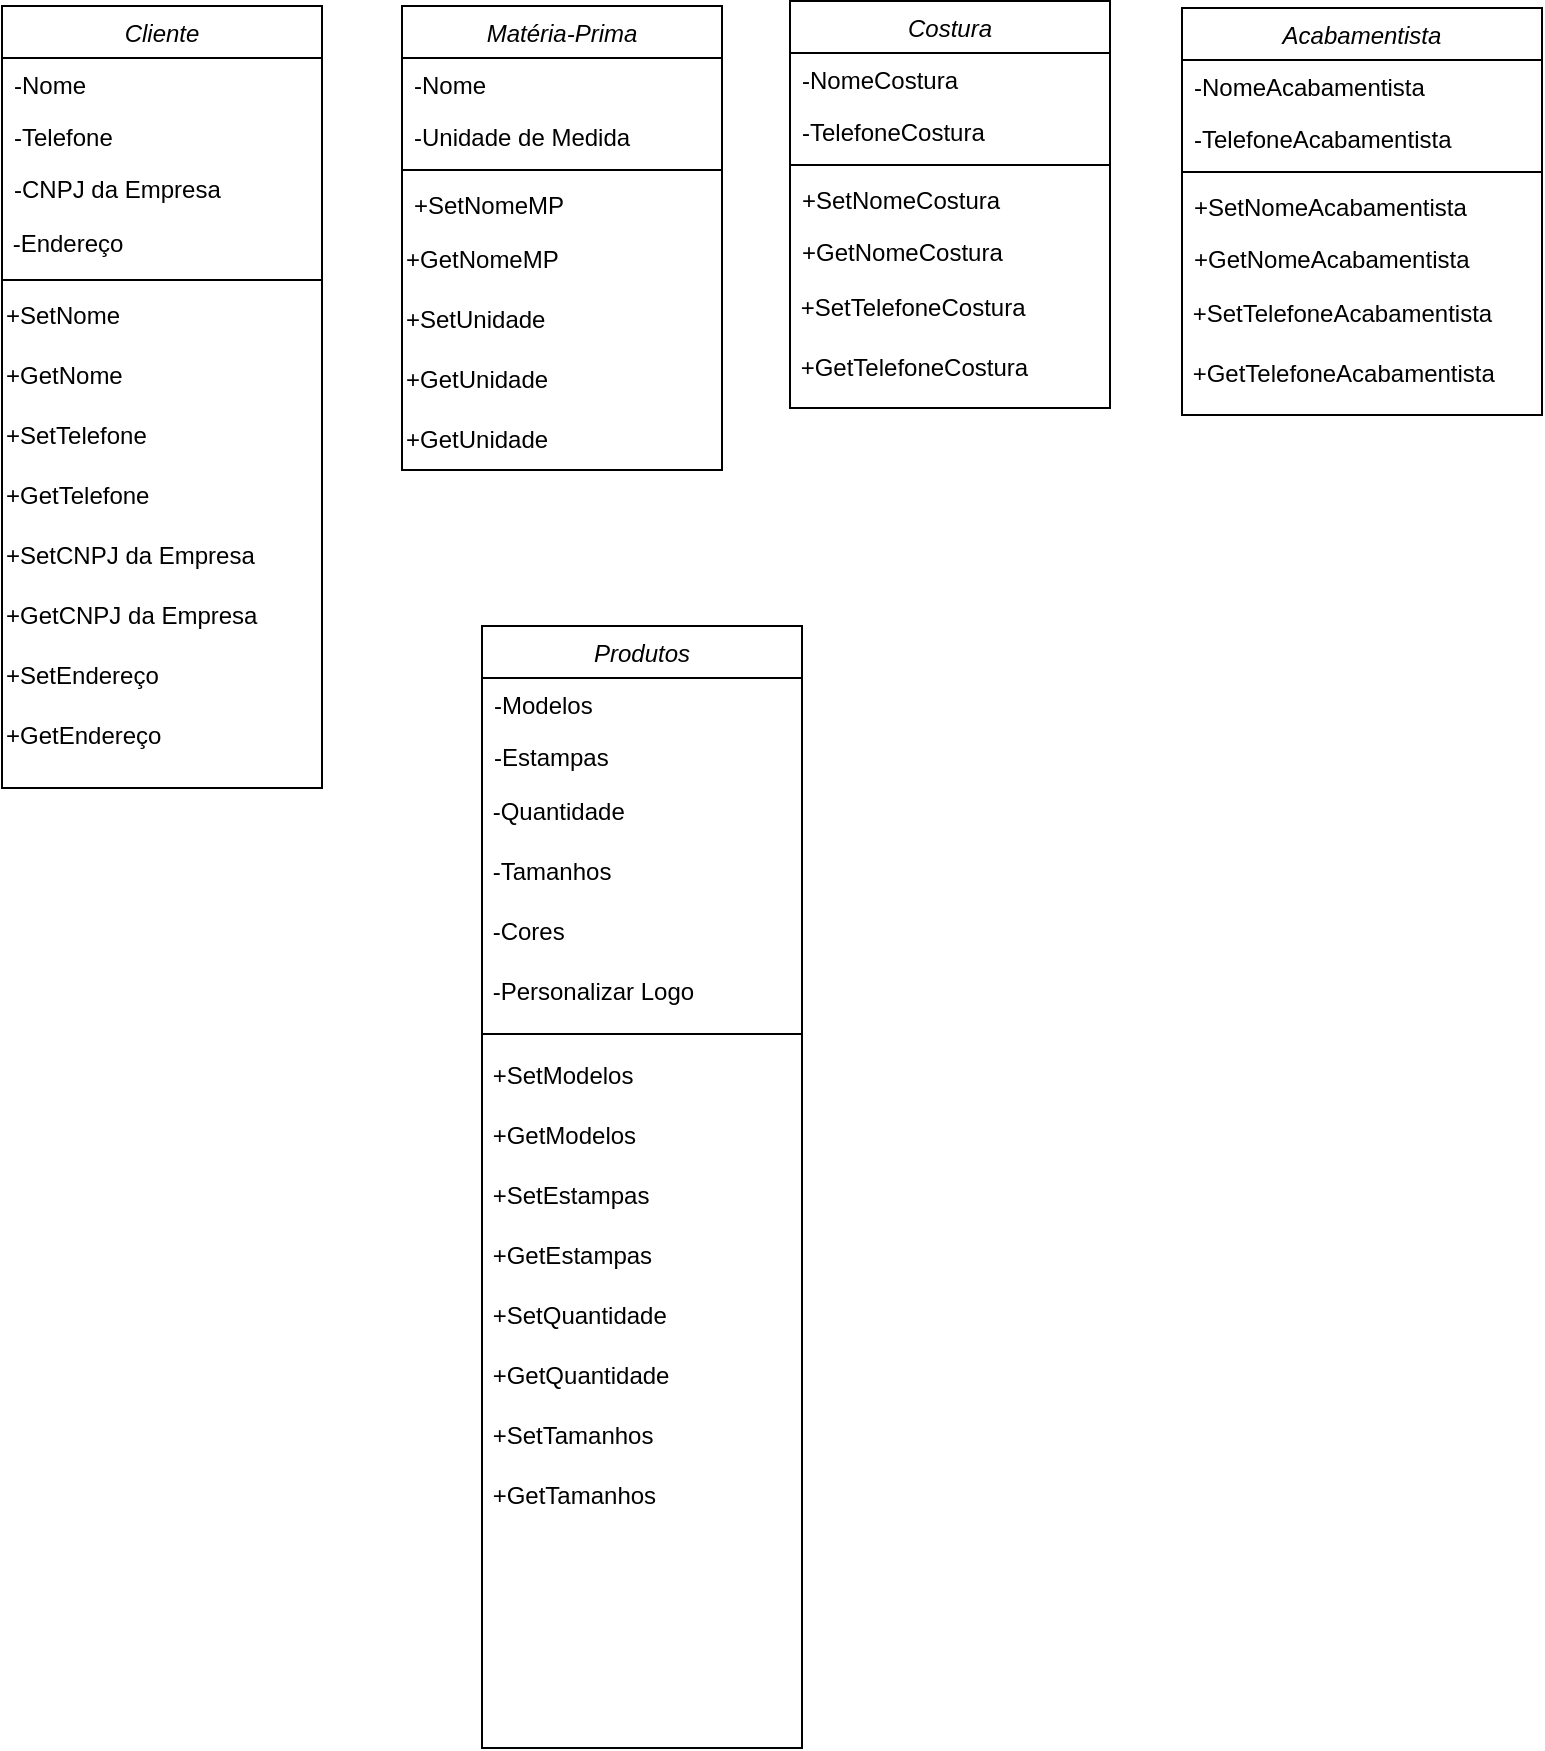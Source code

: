 <mxfile version="24.5.4" type="device">
  <diagram id="C5RBs43oDa-KdzZeNtuy" name="Page-1">
    <mxGraphModel dx="1434" dy="782" grid="1" gridSize="10" guides="1" tooltips="1" connect="1" arrows="1" fold="1" page="1" pageScale="1" pageWidth="827" pageHeight="1169" math="0" shadow="0">
      <root>
        <mxCell id="WIyWlLk6GJQsqaUBKTNV-0" />
        <mxCell id="WIyWlLk6GJQsqaUBKTNV-1" parent="WIyWlLk6GJQsqaUBKTNV-0" />
        <mxCell id="zkfFHV4jXpPFQw0GAbJ--0" value="Cliente" style="swimlane;fontStyle=2;align=center;verticalAlign=top;childLayout=stackLayout;horizontal=1;startSize=26;horizontalStack=0;resizeParent=1;resizeLast=0;collapsible=1;marginBottom=0;rounded=0;shadow=0;strokeWidth=1;" parent="WIyWlLk6GJQsqaUBKTNV-1" vertex="1">
          <mxGeometry x="20" y="159" width="160" height="391" as="geometry">
            <mxRectangle x="230" y="140" width="160" height="26" as="alternateBounds" />
          </mxGeometry>
        </mxCell>
        <mxCell id="zkfFHV4jXpPFQw0GAbJ--1" value="-Nome" style="text;align=left;verticalAlign=top;spacingLeft=4;spacingRight=4;overflow=hidden;rotatable=0;points=[[0,0.5],[1,0.5]];portConstraint=eastwest;" parent="zkfFHV4jXpPFQw0GAbJ--0" vertex="1">
          <mxGeometry y="26" width="160" height="26" as="geometry" />
        </mxCell>
        <mxCell id="zkfFHV4jXpPFQw0GAbJ--2" value="-Telefone" style="text;align=left;verticalAlign=top;spacingLeft=4;spacingRight=4;overflow=hidden;rotatable=0;points=[[0,0.5],[1,0.5]];portConstraint=eastwest;rounded=0;shadow=0;html=0;" parent="zkfFHV4jXpPFQw0GAbJ--0" vertex="1">
          <mxGeometry y="52" width="160" height="26" as="geometry" />
        </mxCell>
        <mxCell id="zkfFHV4jXpPFQw0GAbJ--3" value="-CNPJ da Empresa" style="text;align=left;verticalAlign=top;spacingLeft=4;spacingRight=4;overflow=hidden;rotatable=0;points=[[0,0.5],[1,0.5]];portConstraint=eastwest;rounded=0;shadow=0;html=0;" parent="zkfFHV4jXpPFQw0GAbJ--0" vertex="1">
          <mxGeometry y="78" width="160" height="26" as="geometry" />
        </mxCell>
        <mxCell id="NJDplPNUR33pmezx8VwC-5" value="&amp;nbsp;-Endereço" style="text;html=1;align=left;verticalAlign=middle;resizable=0;points=[];autosize=1;strokeColor=none;fillColor=none;" vertex="1" parent="zkfFHV4jXpPFQw0GAbJ--0">
          <mxGeometry y="104" width="160" height="30" as="geometry" />
        </mxCell>
        <mxCell id="zkfFHV4jXpPFQw0GAbJ--4" value="" style="line;html=1;strokeWidth=1;align=left;verticalAlign=middle;spacingTop=-1;spacingLeft=3;spacingRight=3;rotatable=0;labelPosition=right;points=[];portConstraint=eastwest;" parent="zkfFHV4jXpPFQw0GAbJ--0" vertex="1">
          <mxGeometry y="134" width="160" height="6" as="geometry" />
        </mxCell>
        <mxCell id="NJDplPNUR33pmezx8VwC-7" value="+SetNome" style="text;html=1;align=left;verticalAlign=middle;resizable=0;points=[];autosize=1;strokeColor=none;fillColor=none;" vertex="1" parent="zkfFHV4jXpPFQw0GAbJ--0">
          <mxGeometry y="140" width="160" height="30" as="geometry" />
        </mxCell>
        <mxCell id="NJDplPNUR33pmezx8VwC-8" value="+GetNome" style="text;html=1;align=left;verticalAlign=middle;resizable=0;points=[];autosize=1;strokeColor=none;fillColor=none;" vertex="1" parent="zkfFHV4jXpPFQw0GAbJ--0">
          <mxGeometry y="170" width="160" height="30" as="geometry" />
        </mxCell>
        <mxCell id="NJDplPNUR33pmezx8VwC-9" value="+SetTelefone" style="text;html=1;align=left;verticalAlign=middle;resizable=0;points=[];autosize=1;strokeColor=none;fillColor=none;" vertex="1" parent="zkfFHV4jXpPFQw0GAbJ--0">
          <mxGeometry y="200" width="160" height="30" as="geometry" />
        </mxCell>
        <mxCell id="NJDplPNUR33pmezx8VwC-10" value="+GetTelefone" style="text;html=1;align=left;verticalAlign=middle;resizable=0;points=[];autosize=1;strokeColor=none;fillColor=none;" vertex="1" parent="zkfFHV4jXpPFQw0GAbJ--0">
          <mxGeometry y="230" width="160" height="30" as="geometry" />
        </mxCell>
        <mxCell id="NJDplPNUR33pmezx8VwC-11" value="+SetCNPJ da Empresa" style="text;html=1;align=left;verticalAlign=middle;resizable=0;points=[];autosize=1;strokeColor=none;fillColor=none;" vertex="1" parent="zkfFHV4jXpPFQw0GAbJ--0">
          <mxGeometry y="260" width="160" height="30" as="geometry" />
        </mxCell>
        <mxCell id="NJDplPNUR33pmezx8VwC-12" value="+GetCNPJ da Empresa" style="text;html=1;align=left;verticalAlign=middle;resizable=0;points=[];autosize=1;strokeColor=none;fillColor=none;" vertex="1" parent="zkfFHV4jXpPFQw0GAbJ--0">
          <mxGeometry y="290" width="160" height="30" as="geometry" />
        </mxCell>
        <mxCell id="NJDplPNUR33pmezx8VwC-13" value="+SetEndereço" style="text;html=1;align=left;verticalAlign=middle;resizable=0;points=[];autosize=1;strokeColor=none;fillColor=none;" vertex="1" parent="zkfFHV4jXpPFQw0GAbJ--0">
          <mxGeometry y="320" width="160" height="30" as="geometry" />
        </mxCell>
        <mxCell id="NJDplPNUR33pmezx8VwC-14" value="+GetEndereço" style="text;html=1;align=left;verticalAlign=middle;resizable=0;points=[];autosize=1;strokeColor=none;fillColor=none;" vertex="1" parent="zkfFHV4jXpPFQw0GAbJ--0">
          <mxGeometry y="350" width="160" height="30" as="geometry" />
        </mxCell>
        <mxCell id="zkfFHV4jXpPFQw0GAbJ--6" value="Matéria-Prima" style="swimlane;fontStyle=2;align=center;verticalAlign=top;childLayout=stackLayout;horizontal=1;startSize=26;horizontalStack=0;resizeParent=1;resizeLast=0;collapsible=1;marginBottom=0;rounded=0;shadow=0;strokeWidth=1;" parent="WIyWlLk6GJQsqaUBKTNV-1" vertex="1">
          <mxGeometry x="220" y="159" width="160" height="232" as="geometry">
            <mxRectangle x="130" y="380" width="160" height="26" as="alternateBounds" />
          </mxGeometry>
        </mxCell>
        <mxCell id="zkfFHV4jXpPFQw0GAbJ--7" value="-Nome" style="text;align=left;verticalAlign=top;spacingLeft=4;spacingRight=4;overflow=hidden;rotatable=0;points=[[0,0.5],[1,0.5]];portConstraint=eastwest;" parent="zkfFHV4jXpPFQw0GAbJ--6" vertex="1">
          <mxGeometry y="26" width="160" height="26" as="geometry" />
        </mxCell>
        <mxCell id="zkfFHV4jXpPFQw0GAbJ--8" value="-Unidade de Medida" style="text;align=left;verticalAlign=top;spacingLeft=4;spacingRight=4;overflow=hidden;rotatable=0;points=[[0,0.5],[1,0.5]];portConstraint=eastwest;rounded=0;shadow=0;html=0;" parent="zkfFHV4jXpPFQw0GAbJ--6" vertex="1">
          <mxGeometry y="52" width="160" height="26" as="geometry" />
        </mxCell>
        <mxCell id="zkfFHV4jXpPFQw0GAbJ--9" value="" style="line;html=1;strokeWidth=1;align=left;verticalAlign=middle;spacingTop=-1;spacingLeft=3;spacingRight=3;rotatable=0;labelPosition=right;points=[];portConstraint=eastwest;" parent="zkfFHV4jXpPFQw0GAbJ--6" vertex="1">
          <mxGeometry y="78" width="160" height="8" as="geometry" />
        </mxCell>
        <mxCell id="zkfFHV4jXpPFQw0GAbJ--10" value="+SetNomeMP" style="text;align=left;verticalAlign=top;spacingLeft=4;spacingRight=4;overflow=hidden;rotatable=0;points=[[0,0.5],[1,0.5]];portConstraint=eastwest;fontStyle=0" parent="zkfFHV4jXpPFQw0GAbJ--6" vertex="1">
          <mxGeometry y="86" width="160" height="26" as="geometry" />
        </mxCell>
        <mxCell id="NJDplPNUR33pmezx8VwC-15" value="+GetNomeMP" style="text;html=1;align=left;verticalAlign=middle;resizable=0;points=[];autosize=1;strokeColor=none;fillColor=none;" vertex="1" parent="zkfFHV4jXpPFQw0GAbJ--6">
          <mxGeometry y="112" width="160" height="30" as="geometry" />
        </mxCell>
        <mxCell id="NJDplPNUR33pmezx8VwC-16" value="+SetUnidade" style="text;html=1;align=left;verticalAlign=middle;resizable=0;points=[];autosize=1;strokeColor=none;fillColor=none;" vertex="1" parent="zkfFHV4jXpPFQw0GAbJ--6">
          <mxGeometry y="142" width="160" height="30" as="geometry" />
        </mxCell>
        <mxCell id="NJDplPNUR33pmezx8VwC-17" value="+GetUnidade" style="text;html=1;align=left;verticalAlign=middle;resizable=0;points=[];autosize=1;strokeColor=none;fillColor=none;" vertex="1" parent="zkfFHV4jXpPFQw0GAbJ--6">
          <mxGeometry y="172" width="160" height="30" as="geometry" />
        </mxCell>
        <mxCell id="NJDplPNUR33pmezx8VwC-28" value="+GetUnidade" style="text;html=1;align=left;verticalAlign=middle;resizable=0;points=[];autosize=1;strokeColor=none;fillColor=none;" vertex="1" parent="zkfFHV4jXpPFQw0GAbJ--6">
          <mxGeometry y="202" width="160" height="30" as="geometry" />
        </mxCell>
        <mxCell id="zkfFHV4jXpPFQw0GAbJ--17" value="Costura" style="swimlane;fontStyle=2;align=center;verticalAlign=top;childLayout=stackLayout;horizontal=1;startSize=26;horizontalStack=0;resizeParent=1;resizeLast=0;collapsible=1;marginBottom=0;rounded=0;shadow=0;strokeWidth=1;" parent="WIyWlLk6GJQsqaUBKTNV-1" vertex="1">
          <mxGeometry x="414" y="156.5" width="160" height="203.5" as="geometry">
            <mxRectangle x="550" y="140" width="160" height="26" as="alternateBounds" />
          </mxGeometry>
        </mxCell>
        <mxCell id="zkfFHV4jXpPFQw0GAbJ--18" value="-NomeCostura" style="text;align=left;verticalAlign=top;spacingLeft=4;spacingRight=4;overflow=hidden;rotatable=0;points=[[0,0.5],[1,0.5]];portConstraint=eastwest;" parent="zkfFHV4jXpPFQw0GAbJ--17" vertex="1">
          <mxGeometry y="26" width="160" height="26" as="geometry" />
        </mxCell>
        <mxCell id="zkfFHV4jXpPFQw0GAbJ--20" value="-TelefoneCostura" style="text;align=left;verticalAlign=top;spacingLeft=4;spacingRight=4;overflow=hidden;rotatable=0;points=[[0,0.5],[1,0.5]];portConstraint=eastwest;rounded=0;shadow=0;html=0;" parent="zkfFHV4jXpPFQw0GAbJ--17" vertex="1">
          <mxGeometry y="52" width="160" height="26" as="geometry" />
        </mxCell>
        <mxCell id="zkfFHV4jXpPFQw0GAbJ--23" value="" style="line;html=1;strokeWidth=1;align=left;verticalAlign=middle;spacingTop=-1;spacingLeft=3;spacingRight=3;rotatable=0;labelPosition=right;points=[];portConstraint=eastwest;" parent="zkfFHV4jXpPFQw0GAbJ--17" vertex="1">
          <mxGeometry y="78" width="160" height="8" as="geometry" />
        </mxCell>
        <mxCell id="zkfFHV4jXpPFQw0GAbJ--24" value="+SetNomeCostura" style="text;align=left;verticalAlign=top;spacingLeft=4;spacingRight=4;overflow=hidden;rotatable=0;points=[[0,0.5],[1,0.5]];portConstraint=eastwest;" parent="zkfFHV4jXpPFQw0GAbJ--17" vertex="1">
          <mxGeometry y="86" width="160" height="26" as="geometry" />
        </mxCell>
        <mxCell id="zkfFHV4jXpPFQw0GAbJ--25" value="+GetNomeCostura" style="text;align=left;verticalAlign=top;spacingLeft=4;spacingRight=4;overflow=hidden;rotatable=0;points=[[0,0.5],[1,0.5]];portConstraint=eastwest;" parent="zkfFHV4jXpPFQw0GAbJ--17" vertex="1">
          <mxGeometry y="112" width="160" height="26" as="geometry" />
        </mxCell>
        <mxCell id="NJDplPNUR33pmezx8VwC-18" value="&amp;nbsp;+SetTelefoneCostura" style="text;html=1;align=left;verticalAlign=middle;resizable=0;points=[];autosize=1;strokeColor=none;fillColor=none;" vertex="1" parent="zkfFHV4jXpPFQw0GAbJ--17">
          <mxGeometry y="138" width="160" height="30" as="geometry" />
        </mxCell>
        <mxCell id="NJDplPNUR33pmezx8VwC-19" value="&amp;nbsp;+GetTelefoneCostura" style="text;html=1;align=left;verticalAlign=middle;resizable=0;points=[];autosize=1;strokeColor=none;fillColor=none;" vertex="1" parent="zkfFHV4jXpPFQw0GAbJ--17">
          <mxGeometry y="168" width="160" height="30" as="geometry" />
        </mxCell>
        <mxCell id="NJDplPNUR33pmezx8VwC-20" value="Acabamentista" style="swimlane;fontStyle=2;align=center;verticalAlign=top;childLayout=stackLayout;horizontal=1;startSize=26;horizontalStack=0;resizeParent=1;resizeLast=0;collapsible=1;marginBottom=0;rounded=0;shadow=0;strokeWidth=1;" vertex="1" parent="WIyWlLk6GJQsqaUBKTNV-1">
          <mxGeometry x="610" y="160" width="180" height="203.5" as="geometry">
            <mxRectangle x="550" y="140" width="160" height="26" as="alternateBounds" />
          </mxGeometry>
        </mxCell>
        <mxCell id="NJDplPNUR33pmezx8VwC-21" value="-NomeAcabamentista" style="text;align=left;verticalAlign=top;spacingLeft=4;spacingRight=4;overflow=hidden;rotatable=0;points=[[0,0.5],[1,0.5]];portConstraint=eastwest;" vertex="1" parent="NJDplPNUR33pmezx8VwC-20">
          <mxGeometry y="26" width="180" height="26" as="geometry" />
        </mxCell>
        <mxCell id="NJDplPNUR33pmezx8VwC-22" value="-TelefoneAcabamentista" style="text;align=left;verticalAlign=top;spacingLeft=4;spacingRight=4;overflow=hidden;rotatable=0;points=[[0,0.5],[1,0.5]];portConstraint=eastwest;rounded=0;shadow=0;html=0;" vertex="1" parent="NJDplPNUR33pmezx8VwC-20">
          <mxGeometry y="52" width="180" height="26" as="geometry" />
        </mxCell>
        <mxCell id="NJDplPNUR33pmezx8VwC-23" value="" style="line;html=1;strokeWidth=1;align=left;verticalAlign=middle;spacingTop=-1;spacingLeft=3;spacingRight=3;rotatable=0;labelPosition=right;points=[];portConstraint=eastwest;" vertex="1" parent="NJDplPNUR33pmezx8VwC-20">
          <mxGeometry y="78" width="180" height="8" as="geometry" />
        </mxCell>
        <mxCell id="NJDplPNUR33pmezx8VwC-24" value="+SetNomeAcabamentista" style="text;align=left;verticalAlign=top;spacingLeft=4;spacingRight=4;overflow=hidden;rotatable=0;points=[[0,0.5],[1,0.5]];portConstraint=eastwest;" vertex="1" parent="NJDplPNUR33pmezx8VwC-20">
          <mxGeometry y="86" width="180" height="26" as="geometry" />
        </mxCell>
        <mxCell id="NJDplPNUR33pmezx8VwC-25" value="+GetNomeAcabamentista" style="text;align=left;verticalAlign=top;spacingLeft=4;spacingRight=4;overflow=hidden;rotatable=0;points=[[0,0.5],[1,0.5]];portConstraint=eastwest;" vertex="1" parent="NJDplPNUR33pmezx8VwC-20">
          <mxGeometry y="112" width="180" height="26" as="geometry" />
        </mxCell>
        <mxCell id="NJDplPNUR33pmezx8VwC-26" value="&amp;nbsp;+SetTelefoneAcabamentista" style="text;html=1;align=left;verticalAlign=middle;resizable=0;points=[];autosize=1;strokeColor=none;fillColor=none;" vertex="1" parent="NJDplPNUR33pmezx8VwC-20">
          <mxGeometry y="138" width="180" height="30" as="geometry" />
        </mxCell>
        <mxCell id="NJDplPNUR33pmezx8VwC-27" value="&amp;nbsp;+GetTelefoneAcabamentista" style="text;html=1;align=left;verticalAlign=middle;resizable=0;points=[];autosize=1;strokeColor=none;fillColor=none;" vertex="1" parent="NJDplPNUR33pmezx8VwC-20">
          <mxGeometry y="168" width="180" height="30" as="geometry" />
        </mxCell>
        <mxCell id="NJDplPNUR33pmezx8VwC-29" value="Produtos" style="swimlane;fontStyle=2;align=center;verticalAlign=top;childLayout=stackLayout;horizontal=1;startSize=26;horizontalStack=0;resizeParent=1;resizeLast=0;collapsible=1;marginBottom=0;rounded=0;shadow=0;strokeWidth=1;" vertex="1" parent="WIyWlLk6GJQsqaUBKTNV-1">
          <mxGeometry x="260" y="469" width="160" height="561" as="geometry">
            <mxRectangle x="130" y="380" width="160" height="26" as="alternateBounds" />
          </mxGeometry>
        </mxCell>
        <mxCell id="NJDplPNUR33pmezx8VwC-30" value="-Modelos" style="text;align=left;verticalAlign=top;spacingLeft=4;spacingRight=4;overflow=hidden;rotatable=0;points=[[0,0.5],[1,0.5]];portConstraint=eastwest;" vertex="1" parent="NJDplPNUR33pmezx8VwC-29">
          <mxGeometry y="26" width="160" height="26" as="geometry" />
        </mxCell>
        <mxCell id="NJDplPNUR33pmezx8VwC-31" value="-Estampas" style="text;align=left;verticalAlign=top;spacingLeft=4;spacingRight=4;overflow=hidden;rotatable=0;points=[[0,0.5],[1,0.5]];portConstraint=eastwest;rounded=0;shadow=0;html=0;" vertex="1" parent="NJDplPNUR33pmezx8VwC-29">
          <mxGeometry y="52" width="160" height="26" as="geometry" />
        </mxCell>
        <mxCell id="NJDplPNUR33pmezx8VwC-39" value="&amp;nbsp;-Quantidade" style="text;html=1;align=left;verticalAlign=middle;resizable=0;points=[];autosize=1;strokeColor=none;fillColor=none;" vertex="1" parent="NJDplPNUR33pmezx8VwC-29">
          <mxGeometry y="78" width="160" height="30" as="geometry" />
        </mxCell>
        <mxCell id="NJDplPNUR33pmezx8VwC-40" value="&amp;nbsp;-Tamanhos" style="text;html=1;align=left;verticalAlign=middle;resizable=0;points=[];autosize=1;strokeColor=none;fillColor=none;" vertex="1" parent="NJDplPNUR33pmezx8VwC-29">
          <mxGeometry y="108" width="160" height="30" as="geometry" />
        </mxCell>
        <mxCell id="NJDplPNUR33pmezx8VwC-41" value="&amp;nbsp;-Cores" style="text;html=1;align=left;verticalAlign=middle;resizable=0;points=[];autosize=1;strokeColor=none;fillColor=none;" vertex="1" parent="NJDplPNUR33pmezx8VwC-29">
          <mxGeometry y="138" width="160" height="30" as="geometry" />
        </mxCell>
        <mxCell id="NJDplPNUR33pmezx8VwC-42" value="&amp;nbsp;-Personalizar Logo" style="text;html=1;align=left;verticalAlign=middle;resizable=0;points=[];autosize=1;strokeColor=none;fillColor=none;" vertex="1" parent="NJDplPNUR33pmezx8VwC-29">
          <mxGeometry y="168" width="160" height="30" as="geometry" />
        </mxCell>
        <mxCell id="NJDplPNUR33pmezx8VwC-32" value="" style="line;html=1;strokeWidth=1;align=left;verticalAlign=middle;spacingTop=-1;spacingLeft=3;spacingRight=3;rotatable=0;labelPosition=right;points=[];portConstraint=eastwest;" vertex="1" parent="NJDplPNUR33pmezx8VwC-29">
          <mxGeometry y="198" width="160" height="12" as="geometry" />
        </mxCell>
        <mxCell id="NJDplPNUR33pmezx8VwC-43" value="&amp;nbsp;+SetModelos" style="text;html=1;align=left;verticalAlign=middle;resizable=0;points=[];autosize=1;strokeColor=none;fillColor=none;" vertex="1" parent="NJDplPNUR33pmezx8VwC-29">
          <mxGeometry y="210" width="160" height="30" as="geometry" />
        </mxCell>
        <mxCell id="NJDplPNUR33pmezx8VwC-44" value="&amp;nbsp;+GetModelos" style="text;html=1;align=left;verticalAlign=middle;resizable=0;points=[];autosize=1;strokeColor=none;fillColor=none;" vertex="1" parent="NJDplPNUR33pmezx8VwC-29">
          <mxGeometry y="240" width="160" height="30" as="geometry" />
        </mxCell>
        <mxCell id="NJDplPNUR33pmezx8VwC-45" value="&amp;nbsp;+SetEstampas" style="text;html=1;align=left;verticalAlign=middle;resizable=0;points=[];autosize=1;strokeColor=none;fillColor=none;" vertex="1" parent="NJDplPNUR33pmezx8VwC-29">
          <mxGeometry y="270" width="160" height="30" as="geometry" />
        </mxCell>
        <mxCell id="NJDplPNUR33pmezx8VwC-46" value="&amp;nbsp;+GetEstampas" style="text;html=1;align=left;verticalAlign=middle;resizable=0;points=[];autosize=1;strokeColor=none;fillColor=none;" vertex="1" parent="NJDplPNUR33pmezx8VwC-29">
          <mxGeometry y="300" width="160" height="30" as="geometry" />
        </mxCell>
        <mxCell id="NJDplPNUR33pmezx8VwC-47" value="&amp;nbsp;+SetQuantidade" style="text;html=1;align=left;verticalAlign=middle;resizable=0;points=[];autosize=1;strokeColor=none;fillColor=none;" vertex="1" parent="NJDplPNUR33pmezx8VwC-29">
          <mxGeometry y="330" width="160" height="30" as="geometry" />
        </mxCell>
        <mxCell id="NJDplPNUR33pmezx8VwC-48" value="&amp;nbsp;+GetQuantidade" style="text;html=1;align=left;verticalAlign=middle;resizable=0;points=[];autosize=1;strokeColor=none;fillColor=none;" vertex="1" parent="NJDplPNUR33pmezx8VwC-29">
          <mxGeometry y="360" width="160" height="30" as="geometry" />
        </mxCell>
        <mxCell id="NJDplPNUR33pmezx8VwC-49" value="&amp;nbsp;+SetTamanhos" style="text;html=1;align=left;verticalAlign=middle;resizable=0;points=[];autosize=1;strokeColor=none;fillColor=none;" vertex="1" parent="NJDplPNUR33pmezx8VwC-29">
          <mxGeometry y="390" width="160" height="30" as="geometry" />
        </mxCell>
        <mxCell id="NJDplPNUR33pmezx8VwC-50" value="&amp;nbsp;+GetTamanhos" style="text;html=1;align=left;verticalAlign=middle;resizable=0;points=[];autosize=1;strokeColor=none;fillColor=none;" vertex="1" parent="NJDplPNUR33pmezx8VwC-29">
          <mxGeometry y="420" width="160" height="30" as="geometry" />
        </mxCell>
      </root>
    </mxGraphModel>
  </diagram>
</mxfile>
